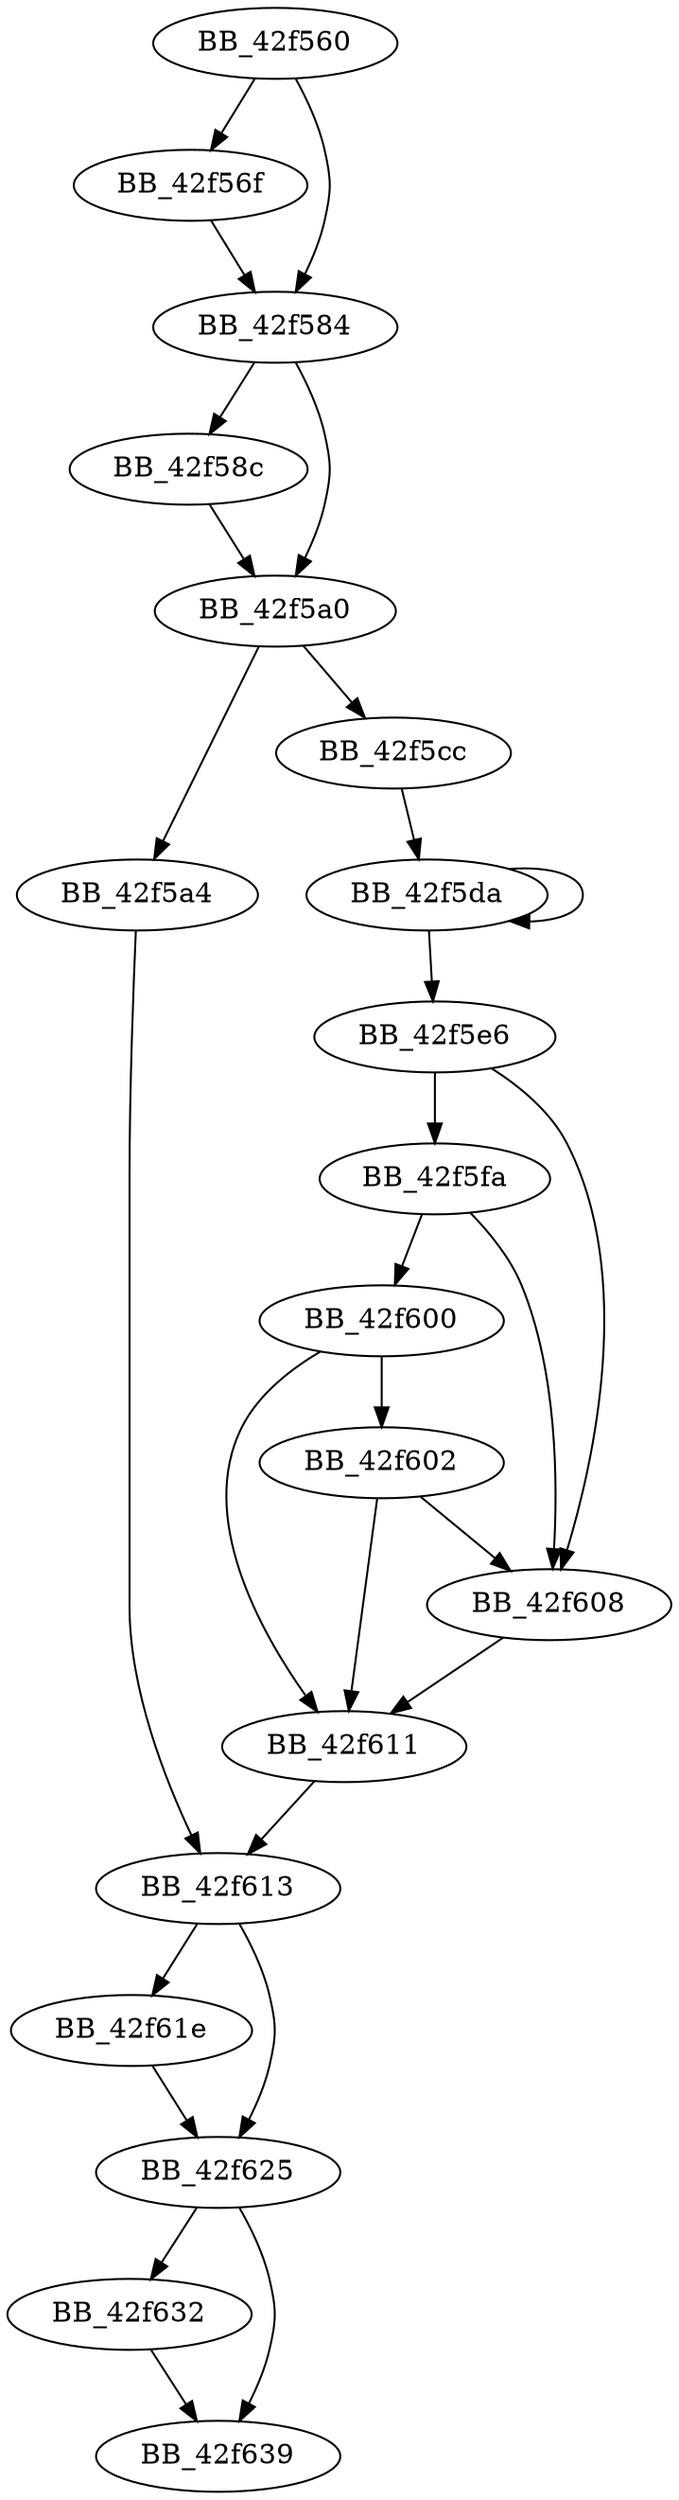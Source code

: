 DiGraph __alldvrm{
BB_42f560->BB_42f56f
BB_42f560->BB_42f584
BB_42f56f->BB_42f584
BB_42f584->BB_42f58c
BB_42f584->BB_42f5a0
BB_42f58c->BB_42f5a0
BB_42f5a0->BB_42f5a4
BB_42f5a0->BB_42f5cc
BB_42f5a4->BB_42f613
BB_42f5cc->BB_42f5da
BB_42f5da->BB_42f5da
BB_42f5da->BB_42f5e6
BB_42f5e6->BB_42f5fa
BB_42f5e6->BB_42f608
BB_42f5fa->BB_42f600
BB_42f5fa->BB_42f608
BB_42f600->BB_42f602
BB_42f600->BB_42f611
BB_42f602->BB_42f608
BB_42f602->BB_42f611
BB_42f608->BB_42f611
BB_42f611->BB_42f613
BB_42f613->BB_42f61e
BB_42f613->BB_42f625
BB_42f61e->BB_42f625
BB_42f625->BB_42f632
BB_42f625->BB_42f639
BB_42f632->BB_42f639
}

